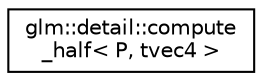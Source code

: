 digraph "Graphical Class Hierarchy"
{
 // LATEX_PDF_SIZE
  edge [fontname="Helvetica",fontsize="10",labelfontname="Helvetica",labelfontsize="10"];
  node [fontname="Helvetica",fontsize="10",shape=record];
  rankdir="LR";
  Node0 [label="glm::detail::compute\l_half\< P, tvec4 \>",height=0.2,width=0.4,color="black", fillcolor="white", style="filled",URL="$structglm_1_1detail_1_1compute__half_3_01_p_00_01tvec4_01_4.html",tooltip=" "];
}
